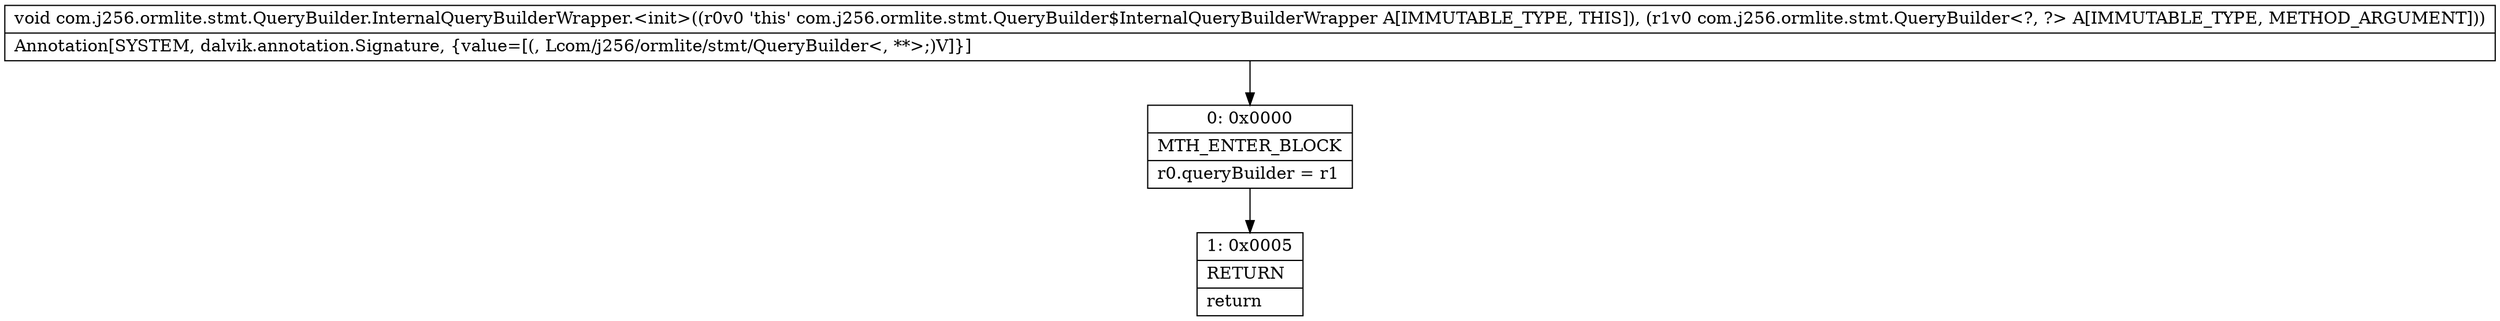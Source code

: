 digraph "CFG forcom.j256.ormlite.stmt.QueryBuilder.InternalQueryBuilderWrapper.\<init\>(Lcom\/j256\/ormlite\/stmt\/QueryBuilder;)V" {
Node_0 [shape=record,label="{0\:\ 0x0000|MTH_ENTER_BLOCK\l|r0.queryBuilder = r1\l}"];
Node_1 [shape=record,label="{1\:\ 0x0005|RETURN\l|return\l}"];
MethodNode[shape=record,label="{void com.j256.ormlite.stmt.QueryBuilder.InternalQueryBuilderWrapper.\<init\>((r0v0 'this' com.j256.ormlite.stmt.QueryBuilder$InternalQueryBuilderWrapper A[IMMUTABLE_TYPE, THIS]), (r1v0 com.j256.ormlite.stmt.QueryBuilder\<?, ?\> A[IMMUTABLE_TYPE, METHOD_ARGUMENT]))  | Annotation[SYSTEM, dalvik.annotation.Signature, \{value=[(, Lcom\/j256\/ormlite\/stmt\/QueryBuilder\<, **\>;)V]\}]\l}"];
MethodNode -> Node_0;
Node_0 -> Node_1;
}

